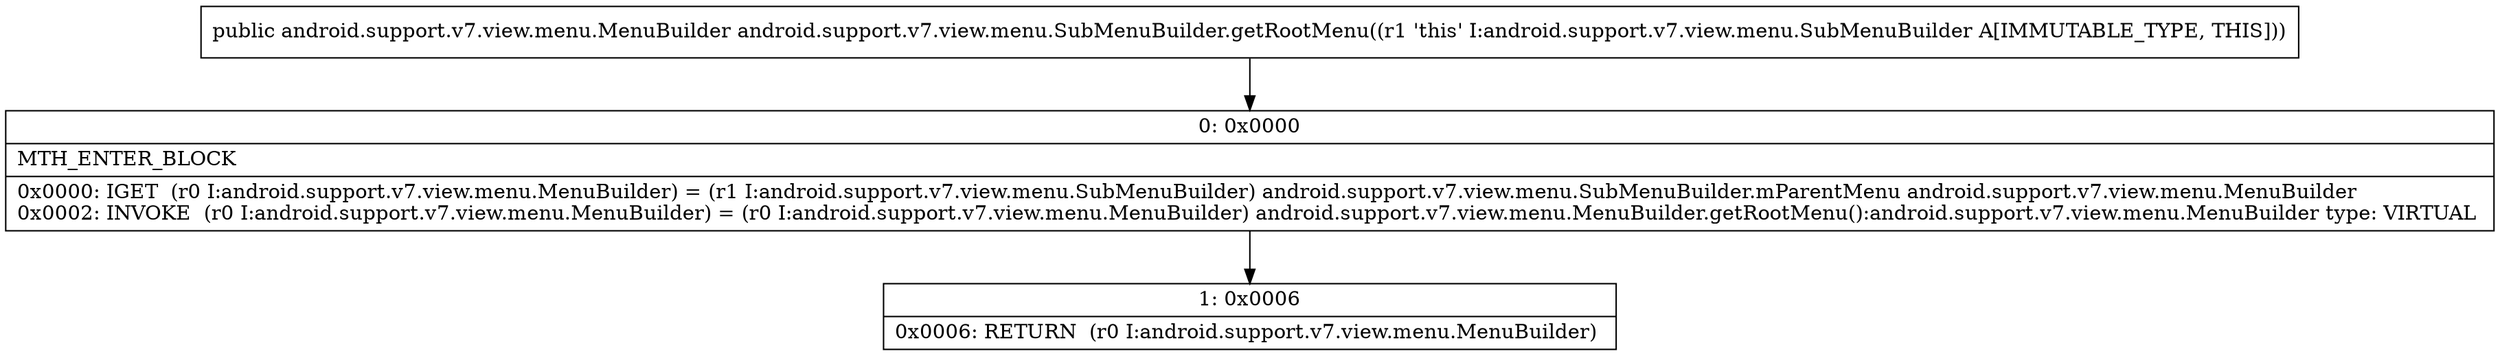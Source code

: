 digraph "CFG forandroid.support.v7.view.menu.SubMenuBuilder.getRootMenu()Landroid\/support\/v7\/view\/menu\/MenuBuilder;" {
Node_0 [shape=record,label="{0\:\ 0x0000|MTH_ENTER_BLOCK\l|0x0000: IGET  (r0 I:android.support.v7.view.menu.MenuBuilder) = (r1 I:android.support.v7.view.menu.SubMenuBuilder) android.support.v7.view.menu.SubMenuBuilder.mParentMenu android.support.v7.view.menu.MenuBuilder \l0x0002: INVOKE  (r0 I:android.support.v7.view.menu.MenuBuilder) = (r0 I:android.support.v7.view.menu.MenuBuilder) android.support.v7.view.menu.MenuBuilder.getRootMenu():android.support.v7.view.menu.MenuBuilder type: VIRTUAL \l}"];
Node_1 [shape=record,label="{1\:\ 0x0006|0x0006: RETURN  (r0 I:android.support.v7.view.menu.MenuBuilder) \l}"];
MethodNode[shape=record,label="{public android.support.v7.view.menu.MenuBuilder android.support.v7.view.menu.SubMenuBuilder.getRootMenu((r1 'this' I:android.support.v7.view.menu.SubMenuBuilder A[IMMUTABLE_TYPE, THIS])) }"];
MethodNode -> Node_0;
Node_0 -> Node_1;
}

